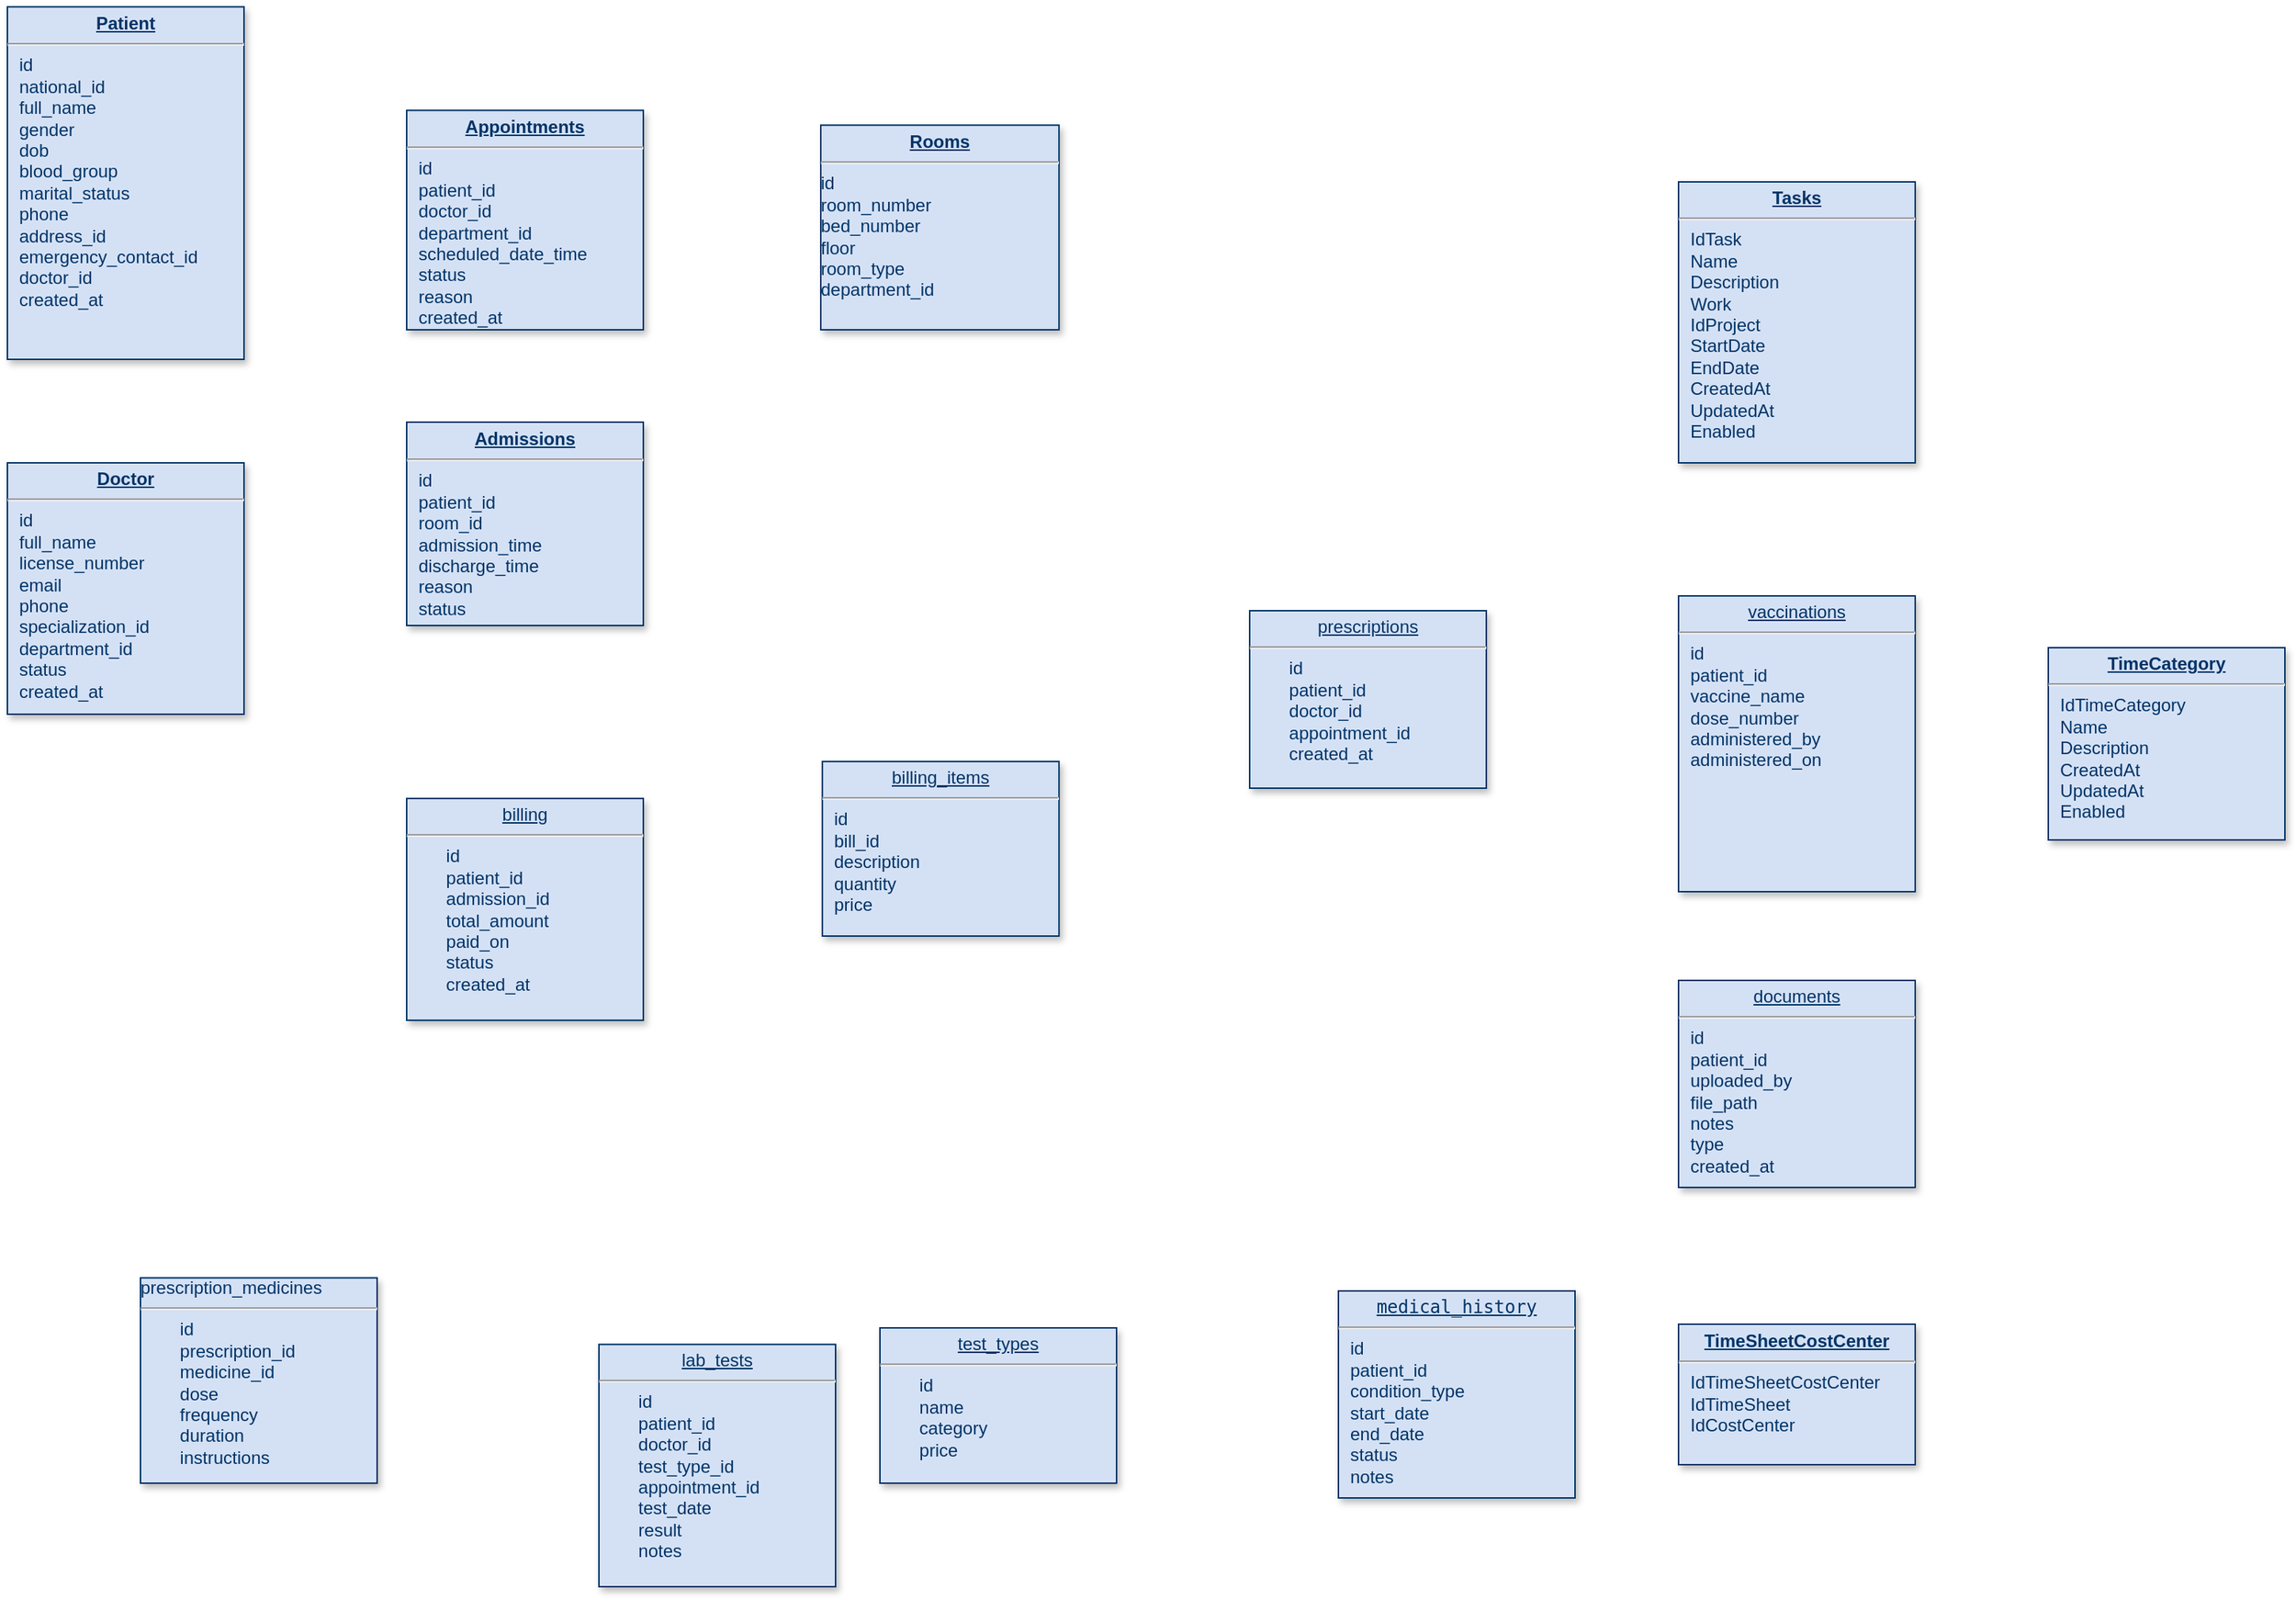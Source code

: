 <mxfile version="27.2.0">
  <diagram name="Page-1" id="efa7a0a1-bf9b-a30e-e6df-94a7791c09e9">
    <mxGraphModel dx="1506" dy="755" grid="1" gridSize="10" guides="1" tooltips="1" connect="1" arrows="1" fold="1" page="1" pageScale="1" pageWidth="826" pageHeight="1169" background="none" math="0" shadow="0">
      <root>
        <mxCell id="0" />
        <mxCell id="1" parent="0" />
        <mxCell id="19" value="&lt;p style=&quot;margin: 4px 0px 0px; text-align: center; text-decoration: underline;&quot;&gt;&lt;strong&gt;Appointments&lt;br&gt;&lt;/strong&gt;&lt;/p&gt;&lt;hr&gt;&lt;p style=&quot;margin: 0px; margin-left: 8px;&quot;&gt;id&lt;/p&gt;&lt;p style=&quot;margin: 0px; margin-left: 8px;&quot;&gt;patient_id&lt;/p&gt;&lt;p style=&quot;margin: 0px; margin-left: 8px;&quot;&gt;doctor_id&lt;/p&gt;&lt;p style=&quot;margin: 0px; margin-left: 8px;&quot;&gt;department_id&lt;/p&gt;&lt;p style=&quot;margin: 0px; margin-left: 8px;&quot;&gt;scheduled_date_time&lt;/p&gt;&lt;p style=&quot;margin: 0px; margin-left: 8px;&quot;&gt;status&lt;/p&gt;&lt;p style=&quot;margin: 0px; margin-left: 8px;&quot;&gt;reason&lt;/p&gt;&lt;p style=&quot;margin: 0px; margin-left: 8px;&quot;&gt;created_at&lt;br&gt;&lt;/p&gt;" style="verticalAlign=top;align=left;overflow=fill;fontSize=12;fontFamily=Helvetica;html=1;strokeColor=#003366;shadow=1;fillColor=#D4E1F5;fontColor=#003366" parent="1" vertex="1">
          <mxGeometry x="310" y="91.64" width="160" height="148.36" as="geometry" />
        </mxCell>
        <mxCell id="20" value="&lt;p style=&quot;margin: 4px 0px 0px; text-align: center; text-decoration: underline;&quot;&gt;&lt;strong&gt;Admissions&lt;br&gt;&lt;/strong&gt;&lt;/p&gt;&lt;hr&gt;&lt;p style=&quot;margin: 0px; margin-left: 8px;&quot;&gt;id&lt;/p&gt;&lt;p style=&quot;margin: 0px; margin-left: 8px;&quot;&gt;patient_id&lt;/p&gt;&lt;p style=&quot;margin: 0px; margin-left: 8px;&quot;&gt;room_id&lt;/p&gt;&lt;p style=&quot;margin: 0px; margin-left: 8px;&quot;&gt;admission_time&lt;/p&gt;&lt;p style=&quot;margin: 0px; margin-left: 8px;&quot;&gt;discharge_time&lt;/p&gt;&lt;p style=&quot;margin: 0px; margin-left: 8px;&quot;&gt;reason&lt;/p&gt;&lt;p style=&quot;margin: 0px; margin-left: 8px;&quot;&gt;status&lt;br&gt;&lt;/p&gt;" style="verticalAlign=top;align=left;overflow=fill;fontSize=12;fontFamily=Helvetica;html=1;strokeColor=#003366;shadow=1;fillColor=#D4E1F5;fontColor=#003366" parent="1" vertex="1">
          <mxGeometry x="310" y="302.5" width="160" height="137.5" as="geometry" />
        </mxCell>
        <mxCell id="21" value="&lt;p style=&quot;margin: 4px 0px 0px; text-align: center; text-decoration: underline;&quot;&gt;&lt;strong&gt;Doctor&lt;br&gt;&lt;/strong&gt;&lt;/p&gt;&lt;hr&gt;&lt;p style=&quot;margin: 0px; margin-left: 8px;&quot;&gt;id&lt;/p&gt;&lt;p style=&quot;margin: 0px; margin-left: 8px;&quot;&gt;full_name&lt;/p&gt;&lt;p style=&quot;margin: 0px; margin-left: 8px;&quot;&gt;license_number&lt;/p&gt;&lt;p style=&quot;margin: 0px; margin-left: 8px;&quot;&gt;email&lt;/p&gt;&lt;p style=&quot;margin: 0px; margin-left: 8px;&quot;&gt;phone&lt;/p&gt;&lt;p style=&quot;margin: 0px; margin-left: 8px;&quot;&gt;specialization_id&lt;/p&gt;&lt;p style=&quot;margin: 0px; margin-left: 8px;&quot;&gt;department_id&lt;/p&gt;&lt;p style=&quot;margin: 0px; margin-left: 8px;&quot;&gt;status&lt;/p&gt;&lt;p style=&quot;margin: 0px; margin-left: 8px;&quot;&gt;created_at&lt;br&gt;&lt;/p&gt;" style="verticalAlign=top;align=left;overflow=fill;fontSize=12;fontFamily=Helvetica;html=1;strokeColor=#003366;shadow=1;fillColor=#D4E1F5;fontColor=#003366" parent="1" vertex="1">
          <mxGeometry x="40" y="330" width="160" height="170" as="geometry" />
        </mxCell>
        <mxCell id="22" value="&lt;p style=&quot;margin: 4px 0px 0px; text-align: center; text-decoration: underline;&quot;&gt;prescriptions&lt;/p&gt;&lt;hr&gt;&lt;div&gt;&lt;span style=&quot;white-space: pre;&quot;&gt;&#x9;&lt;/span&gt;id&lt;/div&gt;&lt;div&gt;&lt;span style=&quot;white-space: pre;&quot;&gt;&#x9;&lt;/span&gt;patient_id&lt;/div&gt;&lt;div&gt;&lt;span style=&quot;white-space: pre;&quot;&gt;&#x9;&lt;/span&gt;doctor_id&lt;/div&gt;&lt;div&gt;&lt;span style=&quot;white-space: pre;&quot;&gt;&#x9;&lt;/span&gt;appointment_id&lt;/div&gt;&lt;div&gt;&lt;span style=&quot;white-space: pre;&quot;&gt;&#x9;&lt;/span&gt;created_at&lt;/div&gt;" style="verticalAlign=top;align=left;overflow=fill;fontSize=12;fontFamily=Helvetica;html=1;strokeColor=#003366;shadow=1;fillColor=#D4E1F5;fontColor=#003366" parent="1" vertex="1">
          <mxGeometry x="880" y="430" width="160" height="120" as="geometry" />
        </mxCell>
        <mxCell id="23" value="&lt;p style=&quot;margin: 4px 0px 0px; text-align: center; text-decoration: underline;&quot;&gt;&lt;strong&gt;Rooms&lt;/strong&gt;&lt;/p&gt;&lt;hr&gt;&lt;div&gt;id&lt;/div&gt;&lt;div&gt;room_number&lt;/div&gt;&lt;div&gt;bed_number&lt;/div&gt;&lt;div&gt;floor&lt;/div&gt;&lt;div&gt;room_type&lt;/div&gt;&lt;div&gt;department_id&lt;br&gt;&lt;/div&gt;" style="verticalAlign=top;align=left;overflow=fill;fontSize=12;fontFamily=Helvetica;html=1;strokeColor=#003366;shadow=1;fillColor=#D4E1F5;fontColor=#003366" parent="1" vertex="1">
          <mxGeometry x="590" y="101.64" width="161.08" height="138.36" as="geometry" />
        </mxCell>
        <mxCell id="24" value="&lt;p style=&quot;margin: 4px 0px 0px; text-align: center; text-decoration: underline;&quot;&gt;billing&lt;/p&gt;&lt;hr&gt;&lt;div&gt;&lt;span style=&quot;white-space: pre;&quot;&gt;&#x9;&lt;/span&gt;id&lt;/div&gt;&lt;div&gt;&lt;span style=&quot;white-space: pre;&quot;&gt;&#x9;&lt;/span&gt;patient_id&lt;/div&gt;&lt;div&gt;&lt;span style=&quot;white-space: pre;&quot;&gt;&#x9;&lt;/span&gt;admission_id&lt;/div&gt;&lt;div&gt;&lt;span style=&quot;white-space: pre;&quot;&gt;&#x9;&lt;/span&gt;total_amount&lt;/div&gt;&lt;div&gt;&lt;span style=&quot;white-space: pre;&quot;&gt;&#x9;&lt;/span&gt;paid_on&lt;/div&gt;&lt;div&gt;&lt;span style=&quot;white-space: pre;&quot;&gt;&#x9;&lt;/span&gt;status&lt;/div&gt;&lt;div&gt;&lt;span style=&quot;white-space: pre;&quot;&gt;&#x9;&lt;/span&gt;created_at&lt;/div&gt;" style="verticalAlign=top;align=left;overflow=fill;fontSize=12;fontFamily=Helvetica;html=1;strokeColor=#003366;shadow=1;fillColor=#D4E1F5;fontColor=#003366" parent="1" vertex="1">
          <mxGeometry x="310.0" y="556.96" width="160" height="150" as="geometry" />
        </mxCell>
        <mxCell id="25" value="&lt;p style=&quot;margin: 4px 0px 0px; text-align: center; text-decoration: underline;&quot;&gt;&lt;strong&gt;Patient&lt;br&gt;&lt;/strong&gt;&lt;/p&gt;&lt;hr&gt;&lt;p style=&quot;margin: 0px; margin-left: 8px;&quot;&gt;id&lt;span style=&quot;white-space: pre;&quot;&gt;&#x9;&lt;/span&gt;&lt;br&gt;&lt;/p&gt;&lt;p style=&quot;margin: 0px; margin-left: 8px;&quot;&gt;national_id&lt;br&gt;&lt;/p&gt;&lt;p style=&quot;margin: 0px; margin-left: 8px;&quot;&gt;full_name&lt;br&gt;&lt;/p&gt;&lt;p style=&quot;margin: 0px; margin-left: 8px;&quot;&gt;gender&lt;br&gt;&lt;/p&gt;&lt;p style=&quot;margin: 0px; margin-left: 8px;&quot;&gt;dob&lt;br&gt;&lt;/p&gt;&lt;p style=&quot;margin: 0px; margin-left: 8px;&quot;&gt;blood_group&lt;br&gt;&lt;/p&gt;&lt;p style=&quot;margin: 0px; margin-left: 8px;&quot;&gt;marital_status&lt;br&gt;&lt;/p&gt;&lt;p style=&quot;margin: 0px; margin-left: 8px;&quot;&gt;phone&lt;/p&gt;&lt;p style=&quot;margin: 0px; margin-left: 8px;&quot;&gt;address_id&lt;/p&gt;&lt;p style=&quot;margin: 0px; margin-left: 8px;&quot;&gt;emergency_contact_id&lt;/p&gt;&lt;p style=&quot;margin: 0px; margin-left: 8px;&quot;&gt;doctor_id&lt;/p&gt;&lt;p style=&quot;margin: 0px; margin-left: 8px;&quot;&gt;created_at&lt;br&gt;&lt;/p&gt;" style="verticalAlign=top;align=left;overflow=fill;fontSize=12;fontFamily=Helvetica;html=1;strokeColor=#003366;shadow=1;fillColor=#D4E1F5;fontColor=#003366" parent="1" vertex="1">
          <mxGeometry x="40" y="21.64" width="160" height="238.36" as="geometry" />
        </mxCell>
        <mxCell id="26" value="&lt;p style=&quot;margin: 4px 0px 0px; text-align: center; text-decoration: underline;&quot;&gt;documents&lt;/p&gt;&lt;hr&gt;&lt;p style=&quot;margin: 0px; margin-left: 8px;&quot;&gt;id&lt;/p&gt;&lt;p style=&quot;margin: 0px; margin-left: 8px;&quot;&gt;patient_id&lt;/p&gt;&lt;p style=&quot;margin: 0px; margin-left: 8px;&quot;&gt;uploaded_by&lt;/p&gt;&lt;p style=&quot;margin: 0px; margin-left: 8px;&quot;&gt;file_path&lt;br&gt;notes&lt;/p&gt;&lt;p style=&quot;margin: 0px; margin-left: 8px;&quot;&gt;type&lt;/p&gt;&lt;p style=&quot;margin: 0px; margin-left: 8px;&quot;&gt;created_at&lt;/p&gt;" style="verticalAlign=top;align=left;overflow=fill;fontSize=12;fontFamily=Helvetica;html=1;strokeColor=#003366;shadow=1;fillColor=#D4E1F5;fontColor=#003366" parent="1" vertex="1">
          <mxGeometry x="1170" y="680" width="160" height="140" as="geometry" />
        </mxCell>
        <mxCell id="27" value="&lt;p style=&quot;margin: 4px 0px 0px; text-align: center; text-decoration: underline;&quot;&gt;vaccinations&lt;/p&gt;&lt;hr&gt;&lt;p style=&quot;margin: 0px; margin-left: 8px;&quot;&gt;id&lt;/p&gt;&lt;p style=&quot;margin: 0px; margin-left: 8px;&quot;&gt;patient_id&lt;/p&gt;&lt;p style=&quot;margin: 0px; margin-left: 8px;&quot;&gt;vaccine_name&lt;/p&gt;&lt;p style=&quot;margin: 0px; margin-left: 8px;&quot;&gt;dose_number&lt;/p&gt;&lt;p style=&quot;margin: 0px; margin-left: 8px;&quot;&gt;administered_by&lt;/p&gt;&lt;p style=&quot;margin: 0px; margin-left: 8px;&quot;&gt;administered_on&lt;/p&gt;" style="verticalAlign=top;align=left;overflow=fill;fontSize=12;fontFamily=Helvetica;html=1;strokeColor=#003366;shadow=1;fillColor=#D4E1F5;fontColor=#003366" parent="1" vertex="1">
          <mxGeometry x="1170" y="420.0" width="160" height="200" as="geometry" />
        </mxCell>
        <mxCell id="28" value="prescription_medicines&lt;hr&gt;&lt;div&gt;&lt;span style=&quot;white-space: pre;&quot;&gt;&#x9;&lt;/span&gt;id&lt;/div&gt;&lt;div&gt;&lt;span style=&quot;white-space: pre;&quot;&gt;&#x9;&lt;/span&gt;prescription_id&lt;/div&gt;&lt;div&gt;&lt;span style=&quot;white-space: pre;&quot;&gt;&#x9;&lt;/span&gt;medicine_id&lt;/div&gt;&lt;div&gt;&lt;span style=&quot;white-space: pre;&quot;&gt;&#x9;&lt;/span&gt;dose&lt;/div&gt;&lt;div&gt;&lt;span style=&quot;white-space: pre;&quot;&gt;&#x9;&lt;/span&gt;frequency&lt;/div&gt;&lt;div&gt;&lt;span style=&quot;white-space: pre;&quot;&gt;&#x9;&lt;/span&gt;duration&lt;/div&gt;&lt;div&gt;&lt;span style=&quot;white-space: pre;&quot;&gt;&#x9;&lt;/span&gt;instructions&lt;/div&gt;" style="verticalAlign=top;align=left;overflow=fill;fontSize=12;fontFamily=Helvetica;html=1;strokeColor=#003366;shadow=1;fillColor=#D4E1F5;fontColor=#003366" parent="1" vertex="1">
          <mxGeometry x="130" y="881.16" width="160" height="138.84" as="geometry" />
        </mxCell>
        <mxCell id="29" value="&lt;p style=&quot;margin: 4px 0px 0px; text-align: center; text-decoration: underline;&quot;&gt;billing_items&lt;/p&gt;&lt;hr&gt;&lt;p style=&quot;margin: 0px; margin-left: 8px;&quot;&gt;id&lt;/p&gt;&lt;p style=&quot;margin: 0px; margin-left: 8px;&quot;&gt;bill_id&lt;/p&gt;&lt;p style=&quot;margin: 0px; margin-left: 8px;&quot;&gt;description&lt;/p&gt;&lt;p style=&quot;margin: 0px; margin-left: 8px;&quot;&gt;quantity&lt;/p&gt;&lt;p style=&quot;margin: 0px; margin-left: 8px;&quot;&gt;price&lt;/p&gt;" style="verticalAlign=top;align=left;overflow=fill;fontSize=12;fontFamily=Helvetica;html=1;strokeColor=#003366;shadow=1;fillColor=#D4E1F5;fontColor=#003366" parent="1" vertex="1">
          <mxGeometry x="591.08" y="531.96" width="160" height="118.04" as="geometry" />
        </mxCell>
        <mxCell id="30" value="&lt;p style=&quot;margin: 0px; margin-top: 4px; text-align: center; text-decoration: underline;&quot;&gt;&lt;strong&gt;TimeCategory&lt;/strong&gt;&lt;/p&gt;&lt;hr /&gt;&lt;p style=&quot;margin: 0px; margin-left: 8px;&quot;&gt;IdTimeCategory&lt;/p&gt;&lt;p style=&quot;margin: 0px; margin-left: 8px;&quot;&gt;Name&lt;/p&gt;&lt;p style=&quot;margin: 0px; margin-left: 8px;&quot;&gt;Description&lt;/p&gt;&lt;p style=&quot;margin: 0px; margin-left: 8px;&quot;&gt;CreatedAt&lt;/p&gt;&lt;p style=&quot;margin: 0px; margin-left: 8px;&quot;&gt;UpdatedAt&lt;/p&gt;&lt;p style=&quot;margin: 0px; margin-left: 8px;&quot;&gt;Enabled&lt;/p&gt;" style="verticalAlign=top;align=left;overflow=fill;fontSize=12;fontFamily=Helvetica;html=1;strokeColor=#003366;shadow=1;fillColor=#D4E1F5;fontColor=#003366" parent="1" vertex="1">
          <mxGeometry x="1420.0" y="455.0" width="160" height="130" as="geometry" />
        </mxCell>
        <mxCell id="31" value="&lt;p style=&quot;margin: 0px; margin-top: 4px; text-align: center; text-decoration: underline;&quot;&gt;&lt;strong&gt;TimeSheetCostCenter&lt;/strong&gt;&lt;/p&gt;&lt;hr /&gt;&lt;p style=&quot;margin: 0px; margin-left: 8px;&quot;&gt;IdTimeSheetCostCenter&lt;/p&gt;&lt;p style=&quot;margin: 0px; margin-left: 8px;&quot;&gt;IdTimeSheet&lt;/p&gt;&lt;p style=&quot;margin: 0px; margin-left: 8px;&quot;&gt;IdCostCenter&lt;/p&gt;" style="verticalAlign=top;align=left;overflow=fill;fontSize=12;fontFamily=Helvetica;html=1;strokeColor=#003366;shadow=1;fillColor=#D4E1F5;fontColor=#003366" parent="1" vertex="1">
          <mxGeometry x="1170" y="912.5" width="160" height="95" as="geometry" />
        </mxCell>
        <mxCell id="32" value="&lt;p style=&quot;margin: 4px 0px 0px; text-align: center; text-decoration: underline;&quot;&gt;&lt;code data-end=&quot;4613&quot; data-start=&quot;4596&quot;&gt;medical_history&lt;/code&gt;&lt;/p&gt;&lt;hr&gt;&lt;p style=&quot;margin: 0px; margin-left: 8px;&quot;&gt;id&lt;/p&gt;&lt;p style=&quot;margin: 0px; margin-left: 8px;&quot;&gt;patient_id&lt;/p&gt;&lt;p style=&quot;margin: 0px; margin-left: 8px;&quot;&gt;condition_type&lt;/p&gt;&lt;p style=&quot;margin: 0px; margin-left: 8px;&quot;&gt;start_date&lt;/p&gt;&lt;p style=&quot;margin: 0px; margin-left: 8px;&quot;&gt;end_date&lt;/p&gt;&lt;p style=&quot;margin: 0px; margin-left: 8px;&quot;&gt;status&lt;/p&gt;&lt;p style=&quot;margin: 0px; margin-left: 8px;&quot;&gt;notes&lt;br&gt;&lt;/p&gt;" style="verticalAlign=top;align=left;overflow=fill;fontSize=12;fontFamily=Helvetica;html=1;strokeColor=#003366;shadow=1;fillColor=#D4E1F5;fontColor=#003366" parent="1" vertex="1">
          <mxGeometry x="940.0" y="890.0" width="160" height="140" as="geometry" />
        </mxCell>
        <mxCell id="33" value="&lt;p style=&quot;margin: 4px 0px 0px; text-align: center; text-decoration: underline;&quot;&gt;test_types&lt;/p&gt;&lt;hr&gt;&lt;div&gt;&lt;span style=&quot;white-space: pre;&quot;&gt;&#x9;&lt;/span&gt;id&lt;/div&gt;&lt;div&gt;&lt;span style=&quot;white-space: pre;&quot;&gt;&#x9;&lt;/span&gt;name&lt;/div&gt;&lt;div&gt;&lt;span style=&quot;white-space: pre;&quot;&gt;&#x9;&lt;/span&gt;category&lt;/div&gt;&lt;div&gt;&lt;span style=&quot;white-space: pre;&quot;&gt;&#x9;price&lt;/span&gt;&lt;br&gt;&lt;/div&gt;" style="verticalAlign=top;align=left;overflow=fill;fontSize=12;fontFamily=Helvetica;html=1;strokeColor=#003366;shadow=1;fillColor=#D4E1F5;fontColor=#003366" parent="1" vertex="1">
          <mxGeometry x="630" y="915" width="160" height="105" as="geometry" />
        </mxCell>
        <mxCell id="34" value="&lt;p style=&quot;margin: 4px 0px 0px; text-align: center; text-decoration: underline;&quot;&gt;lab_tests&lt;/p&gt;&lt;hr&gt;&lt;div&gt;&lt;span style=&quot;white-space: pre;&quot;&gt;&#x9;&lt;/span&gt;id&lt;/div&gt;&lt;div&gt;&lt;span style=&quot;white-space: pre;&quot;&gt;&#x9;&lt;/span&gt;patient_id&lt;/div&gt;&lt;div&gt;&lt;span style=&quot;white-space: pre;&quot;&gt;&#x9;&lt;/span&gt;doctor_id&lt;/div&gt;&lt;div&gt;&lt;span style=&quot;white-space: pre;&quot;&gt;&#x9;&lt;/span&gt;test_type_id&lt;/div&gt;&lt;div&gt;&lt;span style=&quot;white-space: pre;&quot;&gt;&#x9;&lt;/span&gt;appointment_id&lt;/div&gt;&lt;div&gt;&lt;span style=&quot;white-space: pre;&quot;&gt;&#x9;&lt;/span&gt;test_date&lt;/div&gt;&lt;div&gt;&lt;span style=&quot;white-space: pre;&quot;&gt;&#x9;&lt;/span&gt;result&lt;/div&gt;&lt;div&gt;&lt;span style=&quot;white-space: pre;&quot;&gt;&#x9;&lt;/span&gt;notes&lt;/div&gt;" style="verticalAlign=top;align=left;overflow=fill;fontSize=12;fontFamily=Helvetica;html=1;strokeColor=#003366;shadow=1;fillColor=#D4E1F5;fontColor=#003366" parent="1" vertex="1">
          <mxGeometry x="440" y="926.16" width="160" height="163.84" as="geometry" />
        </mxCell>
        <mxCell id="35" value="&lt;p style=&quot;margin: 0px; margin-top: 4px; text-align: center; text-decoration: underline;&quot;&gt;&lt;strong&gt;Tasks&lt;/strong&gt;&lt;/p&gt;&lt;hr /&gt;&lt;p style=&quot;margin: 0px; margin-left: 8px;&quot;&gt;IdTask&lt;/p&gt;&lt;p style=&quot;margin: 0px; margin-left: 8px;&quot;&gt;Name&lt;/p&gt;&lt;p style=&quot;margin: 0px; margin-left: 8px;&quot;&gt;Description&lt;/p&gt;&lt;p style=&quot;margin: 0px; margin-left: 8px;&quot;&gt;Work&lt;/p&gt;&lt;p style=&quot;margin: 0px; margin-left: 8px;&quot;&gt;IdProject&lt;/p&gt;&lt;p style=&quot;margin: 0px; margin-left: 8px;&quot;&gt;StartDate&lt;/p&gt;&lt;p style=&quot;margin: 0px; margin-left: 8px;&quot;&gt;EndDate&lt;/p&gt;&lt;p style=&quot;margin: 0px; margin-left: 8px;&quot;&gt;CreatedAt&lt;/p&gt;&lt;p style=&quot;margin: 0px; margin-left: 8px;&quot;&gt;UpdatedAt&lt;/p&gt;&lt;p style=&quot;margin: 0px; margin-left: 8px;&quot;&gt;Enabled&lt;/p&gt;" style="verticalAlign=top;align=left;overflow=fill;fontSize=12;fontFamily=Helvetica;html=1;strokeColor=#003366;shadow=1;fillColor=#D4E1F5;fontColor=#003366" parent="1" vertex="1">
          <mxGeometry x="1170" y="140.0" width="160" height="190" as="geometry" />
        </mxCell>
      </root>
    </mxGraphModel>
  </diagram>
</mxfile>
